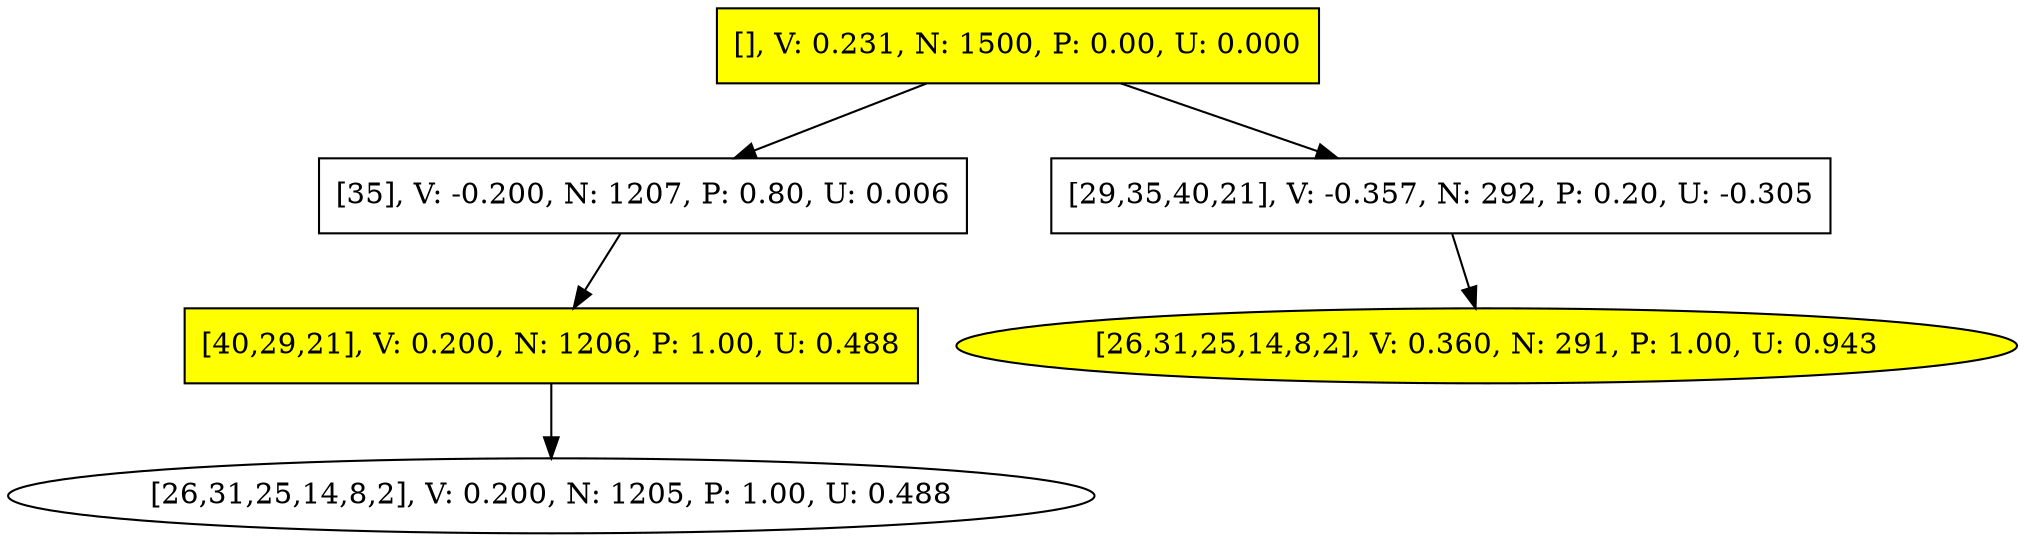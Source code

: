 digraph {nodecdf7cd9594ad44c6a8752987550eac6e [label="[], V: 0.231, N: 1500, P: 0.00, U: 0.000", shape="box", fillcolor=yellow, style=filled];
nodef487e2634d0c4b9ea33532c23bbf3b0e [label="[35], V: -0.200, N: 1207, P: 0.80, U: 0.006", shape="box"];
node876b31e165a44c848946948d16ad8011 [label="[40,29,21], V: 0.200, N: 1206, P: 1.00, U: 0.488", shape="box", fillcolor=yellow, style=filled];
node0a28f0d71ac74f20a8ad1f027d34e0be [label="[26,31,25,14,8,2], V: 0.200, N: 1205, P: 1.00, U: 0.488", shape="ellipse"];
node876b31e165a44c848946948d16ad8011 -> node0a28f0d71ac74f20a8ad1f027d34e0be;
nodef487e2634d0c4b9ea33532c23bbf3b0e -> node876b31e165a44c848946948d16ad8011;
nodecdf7cd9594ad44c6a8752987550eac6e -> nodef487e2634d0c4b9ea33532c23bbf3b0e;
node7cb246bcb0fd4a06be85fa9156bc23e7 [label="[29,35,40,21], V: -0.357, N: 292, P: 0.20, U: -0.305", shape="box"];
node47452fac8f33428bb268af9e884b756d [label="[26,31,25,14,8,2], V: 0.360, N: 291, P: 1.00, U: 0.943", shape="ellipse", fillcolor=yellow, style=filled];
node7cb246bcb0fd4a06be85fa9156bc23e7 -> node47452fac8f33428bb268af9e884b756d;
nodecdf7cd9594ad44c6a8752987550eac6e -> node7cb246bcb0fd4a06be85fa9156bc23e7;
}